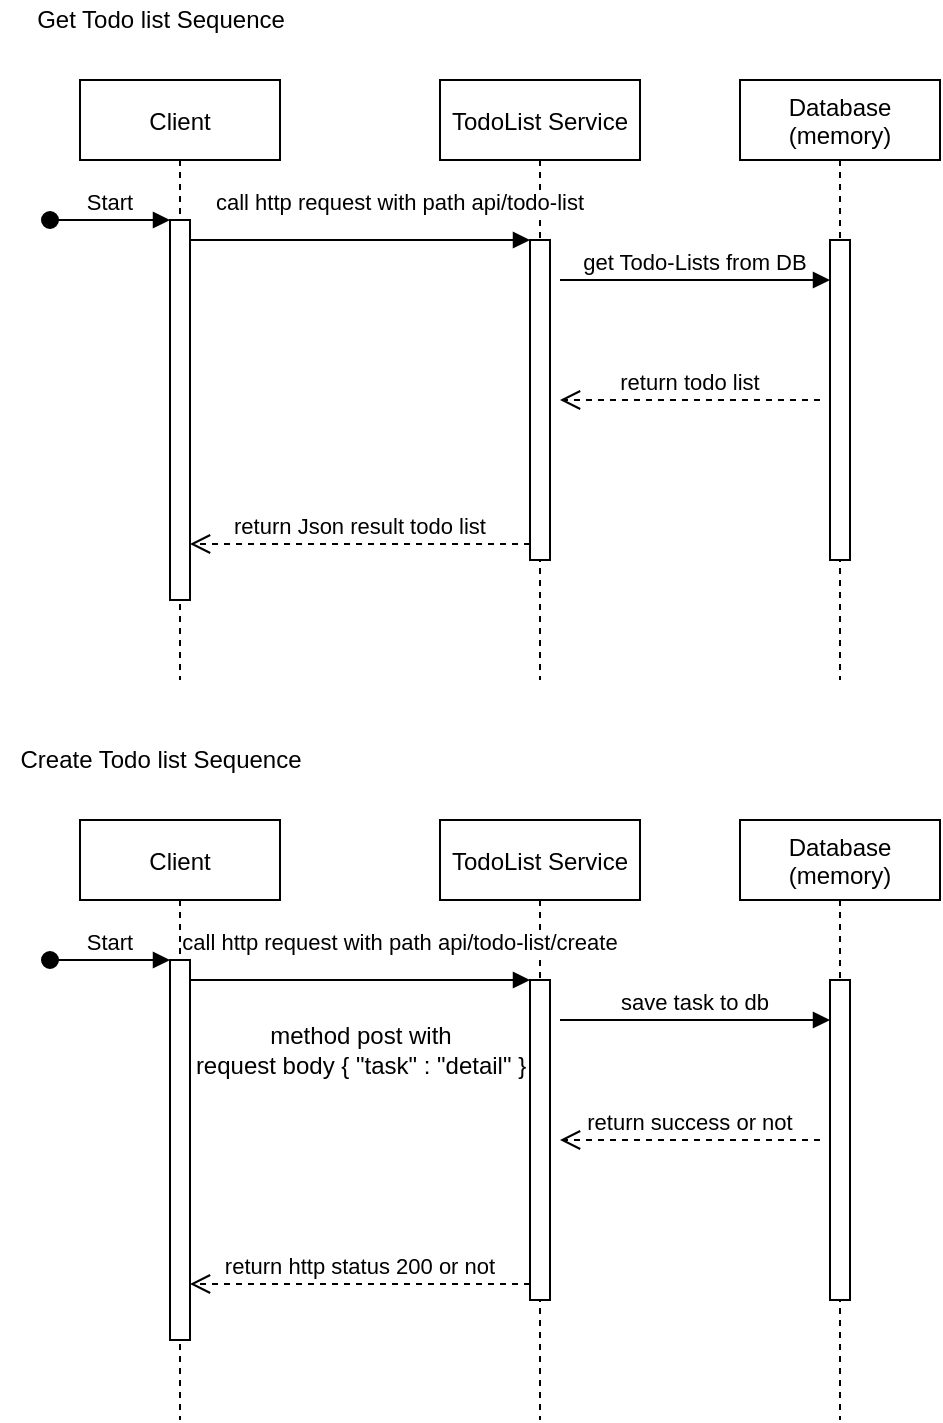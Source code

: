 <mxfile version="13.6.2" type="github">
  <diagram id="kgpKYQtTHZ0yAKxKKP6v" name="Page-1">
    <mxGraphModel dx="813" dy="454" grid="1" gridSize="10" guides="1" tooltips="1" connect="1" arrows="1" fold="1" page="1" pageScale="1" pageWidth="850" pageHeight="1100" math="0" shadow="0">
      <root>
        <mxCell id="0" />
        <mxCell id="1" parent="0" />
        <mxCell id="3nuBFxr9cyL0pnOWT2aG-1" value="Client" style="shape=umlLifeline;perimeter=lifelinePerimeter;container=1;collapsible=0;recursiveResize=0;rounded=0;shadow=0;strokeWidth=1;" parent="1" vertex="1">
          <mxGeometry x="120" y="80" width="100" height="300" as="geometry" />
        </mxCell>
        <mxCell id="3nuBFxr9cyL0pnOWT2aG-2" value="" style="points=[];perimeter=orthogonalPerimeter;rounded=0;shadow=0;strokeWidth=1;" parent="3nuBFxr9cyL0pnOWT2aG-1" vertex="1">
          <mxGeometry x="45" y="70" width="10" height="190" as="geometry" />
        </mxCell>
        <mxCell id="3nuBFxr9cyL0pnOWT2aG-3" value="Start" style="verticalAlign=bottom;startArrow=oval;endArrow=block;startSize=8;shadow=0;strokeWidth=1;" parent="3nuBFxr9cyL0pnOWT2aG-1" target="3nuBFxr9cyL0pnOWT2aG-2" edge="1">
          <mxGeometry relative="1" as="geometry">
            <mxPoint x="-15" y="70" as="sourcePoint" />
          </mxGeometry>
        </mxCell>
        <mxCell id="3nuBFxr9cyL0pnOWT2aG-5" value="TodoList Service" style="shape=umlLifeline;perimeter=lifelinePerimeter;container=1;collapsible=0;recursiveResize=0;rounded=0;shadow=0;strokeWidth=1;" parent="1" vertex="1">
          <mxGeometry x="300" y="80" width="100" height="300" as="geometry" />
        </mxCell>
        <mxCell id="3nuBFxr9cyL0pnOWT2aG-6" value="" style="points=[];perimeter=orthogonalPerimeter;rounded=0;shadow=0;strokeWidth=1;" parent="3nuBFxr9cyL0pnOWT2aG-5" vertex="1">
          <mxGeometry x="45" y="80" width="10" height="160" as="geometry" />
        </mxCell>
        <mxCell id="3nuBFxr9cyL0pnOWT2aG-7" value="return Json result todo list" style="verticalAlign=bottom;endArrow=open;dashed=1;endSize=8;exitX=0;exitY=0.95;shadow=0;strokeWidth=1;" parent="1" source="3nuBFxr9cyL0pnOWT2aG-6" target="3nuBFxr9cyL0pnOWT2aG-2" edge="1">
          <mxGeometry relative="1" as="geometry">
            <mxPoint x="275" y="236" as="targetPoint" />
          </mxGeometry>
        </mxCell>
        <mxCell id="3nuBFxr9cyL0pnOWT2aG-8" value="call http request with path api/todo-list" style="verticalAlign=bottom;endArrow=block;entryX=0;entryY=0;shadow=0;strokeWidth=1;" parent="1" source="3nuBFxr9cyL0pnOWT2aG-2" target="3nuBFxr9cyL0pnOWT2aG-6" edge="1">
          <mxGeometry x="0.235" y="10" relative="1" as="geometry">
            <mxPoint x="275" y="160" as="sourcePoint" />
            <mxPoint as="offset" />
          </mxGeometry>
        </mxCell>
        <mxCell id="TsWtJ7CVJdGmNp6tkdv_-2" value="Get Todo list Sequence" style="text;html=1;align=center;verticalAlign=middle;resizable=0;points=[];autosize=1;" vertex="1" parent="1">
          <mxGeometry x="90" y="40" width="140" height="20" as="geometry" />
        </mxCell>
        <mxCell id="TsWtJ7CVJdGmNp6tkdv_-3" value="Database &#xa;(memory)" style="shape=umlLifeline;perimeter=lifelinePerimeter;container=1;collapsible=0;recursiveResize=0;rounded=0;shadow=0;strokeWidth=1;" vertex="1" parent="1">
          <mxGeometry x="450" y="80" width="100" height="300" as="geometry" />
        </mxCell>
        <mxCell id="TsWtJ7CVJdGmNp6tkdv_-4" value="" style="points=[];perimeter=orthogonalPerimeter;rounded=0;shadow=0;strokeWidth=1;" vertex="1" parent="TsWtJ7CVJdGmNp6tkdv_-3">
          <mxGeometry x="45" y="80" width="10" height="160" as="geometry" />
        </mxCell>
        <mxCell id="TsWtJ7CVJdGmNp6tkdv_-5" value="get Todo-Lists from DB" style="verticalAlign=bottom;endArrow=block;shadow=0;strokeWidth=1;" edge="1" parent="1" target="TsWtJ7CVJdGmNp6tkdv_-4">
          <mxGeometry relative="1" as="geometry">
            <mxPoint x="360" y="180" as="sourcePoint" />
            <mxPoint x="520" y="180.0" as="targetPoint" />
          </mxGeometry>
        </mxCell>
        <mxCell id="TsWtJ7CVJdGmNp6tkdv_-6" value="return todo list" style="verticalAlign=bottom;endArrow=open;dashed=1;endSize=8;shadow=0;strokeWidth=1;" edge="1" parent="1">
          <mxGeometry relative="1" as="geometry">
            <mxPoint x="360" y="240" as="targetPoint" />
            <mxPoint x="490" y="240" as="sourcePoint" />
          </mxGeometry>
        </mxCell>
        <mxCell id="TsWtJ7CVJdGmNp6tkdv_-7" value="Client" style="shape=umlLifeline;perimeter=lifelinePerimeter;container=1;collapsible=0;recursiveResize=0;rounded=0;shadow=0;strokeWidth=1;" vertex="1" parent="1">
          <mxGeometry x="120" y="450" width="100" height="300" as="geometry" />
        </mxCell>
        <mxCell id="TsWtJ7CVJdGmNp6tkdv_-8" value="" style="points=[];perimeter=orthogonalPerimeter;rounded=0;shadow=0;strokeWidth=1;" vertex="1" parent="TsWtJ7CVJdGmNp6tkdv_-7">
          <mxGeometry x="45" y="70" width="10" height="190" as="geometry" />
        </mxCell>
        <mxCell id="TsWtJ7CVJdGmNp6tkdv_-9" value="Start" style="verticalAlign=bottom;startArrow=oval;endArrow=block;startSize=8;shadow=0;strokeWidth=1;" edge="1" parent="TsWtJ7CVJdGmNp6tkdv_-7" target="TsWtJ7CVJdGmNp6tkdv_-8">
          <mxGeometry relative="1" as="geometry">
            <mxPoint x="-15" y="70" as="sourcePoint" />
          </mxGeometry>
        </mxCell>
        <mxCell id="TsWtJ7CVJdGmNp6tkdv_-10" value="TodoList Service" style="shape=umlLifeline;perimeter=lifelinePerimeter;container=1;collapsible=0;recursiveResize=0;rounded=0;shadow=0;strokeWidth=1;" vertex="1" parent="1">
          <mxGeometry x="300" y="450" width="100" height="300" as="geometry" />
        </mxCell>
        <mxCell id="TsWtJ7CVJdGmNp6tkdv_-11" value="" style="points=[];perimeter=orthogonalPerimeter;rounded=0;shadow=0;strokeWidth=1;" vertex="1" parent="TsWtJ7CVJdGmNp6tkdv_-10">
          <mxGeometry x="45" y="80" width="10" height="160" as="geometry" />
        </mxCell>
        <mxCell id="TsWtJ7CVJdGmNp6tkdv_-12" value="return http status 200 or not" style="verticalAlign=bottom;endArrow=open;dashed=1;endSize=8;exitX=0;exitY=0.95;shadow=0;strokeWidth=1;" edge="1" parent="1" source="TsWtJ7CVJdGmNp6tkdv_-11" target="TsWtJ7CVJdGmNp6tkdv_-8">
          <mxGeometry relative="1" as="geometry">
            <mxPoint x="275" y="606" as="targetPoint" />
          </mxGeometry>
        </mxCell>
        <mxCell id="TsWtJ7CVJdGmNp6tkdv_-13" value="call http request with path api/todo-list/create" style="verticalAlign=bottom;endArrow=block;entryX=0;entryY=0;shadow=0;strokeWidth=1;" edge="1" parent="1" source="TsWtJ7CVJdGmNp6tkdv_-8" target="TsWtJ7CVJdGmNp6tkdv_-11">
          <mxGeometry x="0.235" y="10" relative="1" as="geometry">
            <mxPoint x="275" y="530" as="sourcePoint" />
            <mxPoint as="offset" />
          </mxGeometry>
        </mxCell>
        <mxCell id="TsWtJ7CVJdGmNp6tkdv_-14" value="Create Todo list Sequence" style="text;html=1;align=center;verticalAlign=middle;resizable=0;points=[];autosize=1;" vertex="1" parent="1">
          <mxGeometry x="80" y="410" width="160" height="20" as="geometry" />
        </mxCell>
        <mxCell id="TsWtJ7CVJdGmNp6tkdv_-15" value="Database &#xa;(memory)" style="shape=umlLifeline;perimeter=lifelinePerimeter;container=1;collapsible=0;recursiveResize=0;rounded=0;shadow=0;strokeWidth=1;" vertex="1" parent="1">
          <mxGeometry x="450" y="450" width="100" height="300" as="geometry" />
        </mxCell>
        <mxCell id="TsWtJ7CVJdGmNp6tkdv_-16" value="" style="points=[];perimeter=orthogonalPerimeter;rounded=0;shadow=0;strokeWidth=1;" vertex="1" parent="TsWtJ7CVJdGmNp6tkdv_-15">
          <mxGeometry x="45" y="80" width="10" height="160" as="geometry" />
        </mxCell>
        <mxCell id="TsWtJ7CVJdGmNp6tkdv_-17" value="save task to db" style="verticalAlign=bottom;endArrow=block;shadow=0;strokeWidth=1;" edge="1" parent="1" target="TsWtJ7CVJdGmNp6tkdv_-16">
          <mxGeometry relative="1" as="geometry">
            <mxPoint x="360" y="550" as="sourcePoint" />
            <mxPoint x="520" y="550.0" as="targetPoint" />
          </mxGeometry>
        </mxCell>
        <mxCell id="TsWtJ7CVJdGmNp6tkdv_-18" value="return success or not" style="verticalAlign=bottom;endArrow=open;dashed=1;endSize=8;shadow=0;strokeWidth=1;" edge="1" parent="1">
          <mxGeometry relative="1" as="geometry">
            <mxPoint x="360" y="610" as="targetPoint" />
            <mxPoint x="490" y="610" as="sourcePoint" />
          </mxGeometry>
        </mxCell>
        <mxCell id="TsWtJ7CVJdGmNp6tkdv_-19" value="method post with &lt;br&gt;request body { &quot;task&quot; : &quot;detail&quot; }" style="text;html=1;align=center;verticalAlign=middle;resizable=0;points=[];autosize=1;" vertex="1" parent="1">
          <mxGeometry x="170" y="550" width="180" height="30" as="geometry" />
        </mxCell>
      </root>
    </mxGraphModel>
  </diagram>
</mxfile>
